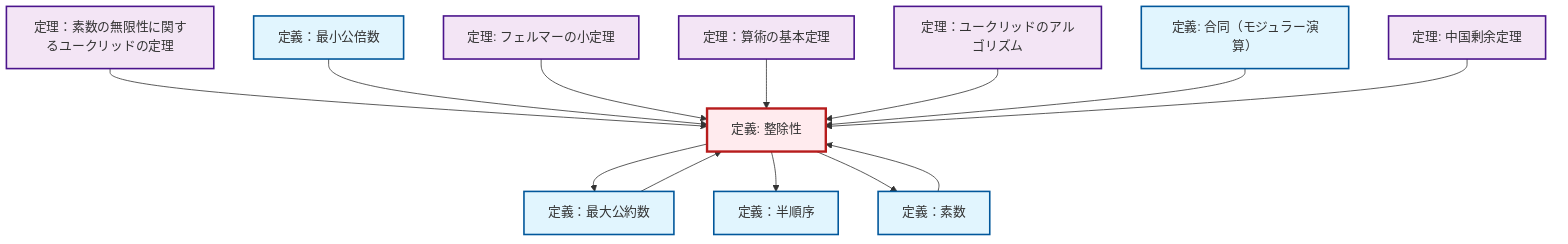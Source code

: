 graph TD
    classDef definition fill:#e1f5fe,stroke:#01579b,stroke-width:2px
    classDef theorem fill:#f3e5f5,stroke:#4a148c,stroke-width:2px
    classDef axiom fill:#fff3e0,stroke:#e65100,stroke-width:2px
    classDef example fill:#e8f5e9,stroke:#1b5e20,stroke-width:2px
    classDef current fill:#ffebee,stroke:#b71c1c,stroke-width:3px
    thm-euclidean-algorithm["定理：ユークリッドのアルゴリズム"]:::theorem
    thm-fundamental-arithmetic["定理：算術の基本定理"]:::theorem
    def-congruence["定義: 合同（モジュラー演算）"]:::definition
    thm-fermat-little["定理: フェルマーの小定理"]:::theorem
    def-partial-order["定義：半順序"]:::definition
    def-lcm["定義：最小公倍数"]:::definition
    thm-chinese-remainder["定理: 中国剰余定理"]:::theorem
    def-prime["定義：素数"]:::definition
    def-divisibility["定義: 整除性"]:::definition
    thm-euclid-infinitude-primes["定理：素数の無限性に関するユークリッドの定理"]:::theorem
    def-gcd["定義：最大公約数"]:::definition
    thm-euclid-infinitude-primes --> def-divisibility
    def-gcd --> def-divisibility
    def-divisibility --> def-gcd
    def-lcm --> def-divisibility
    def-divisibility --> def-partial-order
    thm-fermat-little --> def-divisibility
    thm-fundamental-arithmetic --> def-divisibility
    def-divisibility --> def-prime
    thm-euclidean-algorithm --> def-divisibility
    def-congruence --> def-divisibility
    def-prime --> def-divisibility
    thm-chinese-remainder --> def-divisibility
    class def-divisibility current